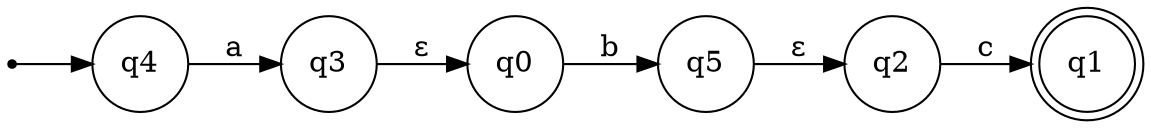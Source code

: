 digraph NFA {
  rankdir=LR;
  node [shape=circle];
  __start [shape=point];
  __start -> q4;
  q0 [shape=circle];
  q1 [shape=doublecircle];
  q2 [shape=circle];
  q3 [shape=circle];
  q4 [shape=circle];
  q5 [shape=circle];
  q4 -> q3 [label="a"];
  q3 -> q0 [label="ε"];
  q0 -> q5 [label="b"];
  q5 -> q2 [label="ε"];
  q2 -> q1 [label="c"];
}